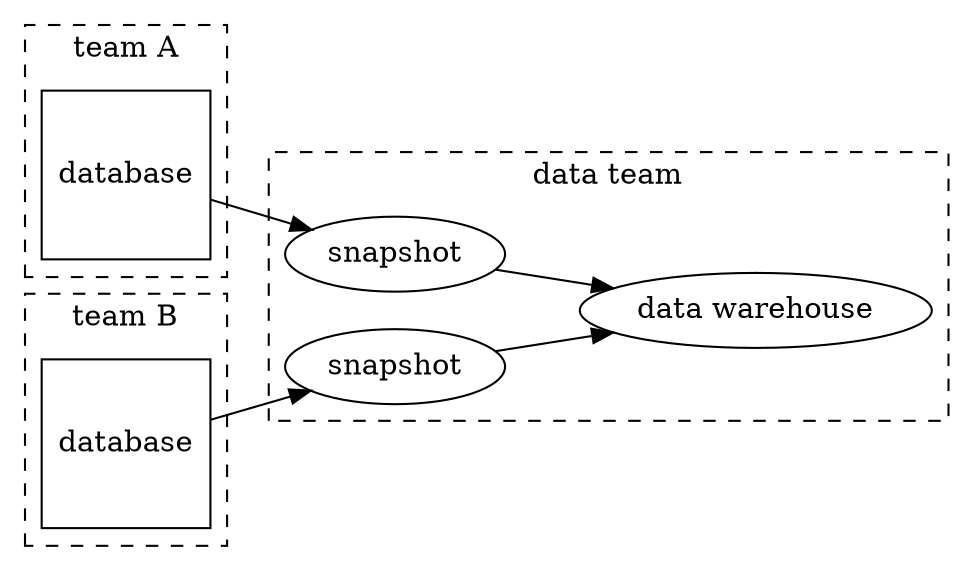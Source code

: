 digraph {
  rankdir=LR

  dba[label="database", shape=square]
  dbb[label="database", shape=square]
  dw[label="data warehouse"]
  sa[label="snapshot"]
  sb[label="snapshot"]

  subgraph clusterA {
    label = "team A"
    style = dashed
    dba
  }
  subgraph clusterB {
    label = "team B"
    style = dashed
    dbb
  }

  subgraph clusterdata {
    label = "data team"
    style = dashed
    dw
    sa
    sb
  }

  dba -> sa -> dw
  dbb -> sb -> dw
}
